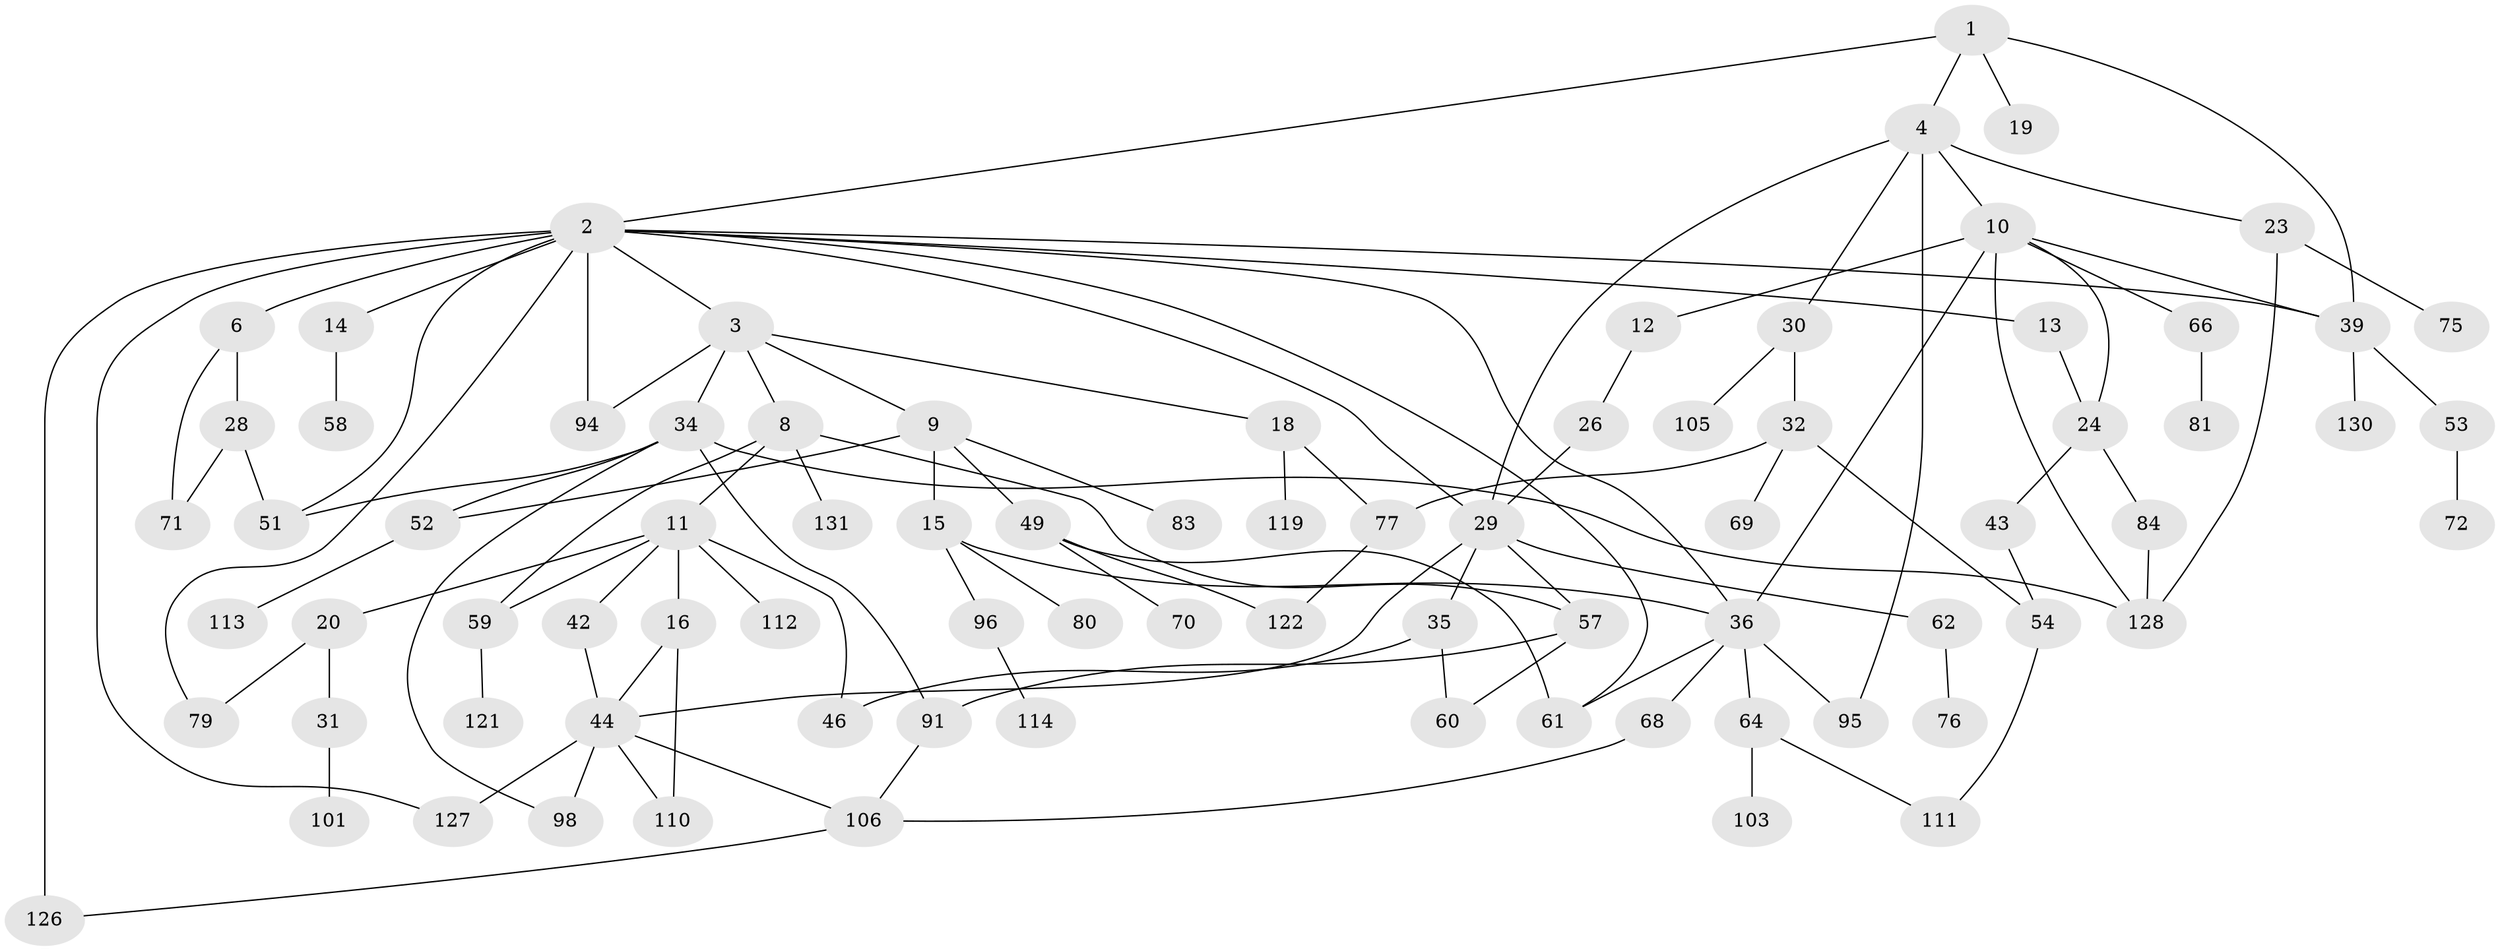// original degree distribution, {4: 0.1037037037037037, 7: 0.022222222222222223, 6: 0.044444444444444446, 3: 0.2518518518518518, 5: 0.02962962962962963, 2: 0.31851851851851853, 1: 0.22962962962962963}
// Generated by graph-tools (version 1.1) at 2025/17/03/04/25 18:17:00]
// undirected, 81 vertices, 116 edges
graph export_dot {
graph [start="1"]
  node [color=gray90,style=filled];
  1 [super="+86"];
  2 [super="+50+63+7"];
  3;
  4 [super="+5"];
  6;
  8;
  9;
  10 [super="+99+17"];
  11 [super="+89"];
  12 [super="+100+104"];
  13;
  14;
  15 [super="+92"];
  16 [super="+48"];
  18 [super="+22+33"];
  19;
  20;
  23 [super="+55"];
  24;
  26;
  28;
  29 [super="+78+117+97"];
  30;
  31;
  32 [super="+37"];
  34 [super="+45"];
  35;
  36 [super="+41"];
  39 [super="+40"];
  42;
  43;
  44 [super="+65+74+73"];
  46;
  49;
  51 [super="+56"];
  52 [super="+93"];
  53;
  54;
  57 [super="+88"];
  58;
  59;
  60;
  61;
  62;
  64;
  66;
  68;
  69;
  70 [super="+108"];
  71 [super="+115"];
  72;
  75;
  76;
  77 [super="+116+124"];
  79;
  80;
  81;
  83;
  84;
  91 [super="+132"];
  94;
  95;
  96;
  98;
  101;
  103;
  105;
  106;
  110;
  111;
  112;
  113;
  114;
  119;
  121;
  122 [super="+125"];
  126 [super="+129"];
  127;
  128 [super="+135"];
  130;
  131 [super="+134"];
  1 -- 2;
  1 -- 4;
  1 -- 19;
  1 -- 39;
  2 -- 3;
  2 -- 6;
  2 -- 13;
  2 -- 51;
  2 -- 61;
  2 -- 39;
  2 -- 94 [weight=2];
  2 -- 29 [weight=2];
  2 -- 126 [weight=2];
  2 -- 36;
  2 -- 14;
  2 -- 79;
  2 -- 127;
  3 -- 8;
  3 -- 9;
  3 -- 18;
  3 -- 34;
  3 -- 94;
  4 -- 23;
  4 -- 10;
  4 -- 29;
  4 -- 30;
  4 -- 95;
  6 -- 28;
  6 -- 71;
  8 -- 11 [weight=2];
  8 -- 57;
  8 -- 131;
  8 -- 59;
  9 -- 15;
  9 -- 49;
  9 -- 83;
  9 -- 52;
  10 -- 12;
  10 -- 128;
  10 -- 66;
  10 -- 39;
  10 -- 24;
  10 -- 36;
  11 -- 16 [weight=2];
  11 -- 20;
  11 -- 42;
  11 -- 59;
  11 -- 46;
  11 -- 112;
  12 -- 26;
  13 -- 24;
  14 -- 58;
  15 -- 36;
  15 -- 80;
  15 -- 96;
  16 -- 110;
  16 -- 44;
  18 -- 119;
  18 -- 77;
  20 -- 31;
  20 -- 79;
  23 -- 128;
  23 -- 75;
  24 -- 43;
  24 -- 84;
  26 -- 29 [weight=2];
  28 -- 51;
  28 -- 71;
  29 -- 35;
  29 -- 62;
  29 -- 44;
  29 -- 57;
  30 -- 32;
  30 -- 105;
  31 -- 101;
  32 -- 77;
  32 -- 69;
  32 -- 54;
  34 -- 98;
  34 -- 128;
  34 -- 51;
  34 -- 52;
  34 -- 91;
  35 -- 46;
  35 -- 60;
  36 -- 68;
  36 -- 64;
  36 -- 61;
  36 -- 95;
  39 -- 130;
  39 -- 53;
  42 -- 44;
  43 -- 54;
  44 -- 98;
  44 -- 106;
  44 -- 127;
  44 -- 110;
  49 -- 70;
  49 -- 122;
  49 -- 61;
  52 -- 113;
  53 -- 72;
  54 -- 111;
  57 -- 91;
  57 -- 60;
  59 -- 121;
  62 -- 76;
  64 -- 103;
  64 -- 111;
  66 -- 81;
  68 -- 106;
  77 -- 122;
  84 -- 128;
  91 -- 106;
  96 -- 114;
  106 -- 126;
}
